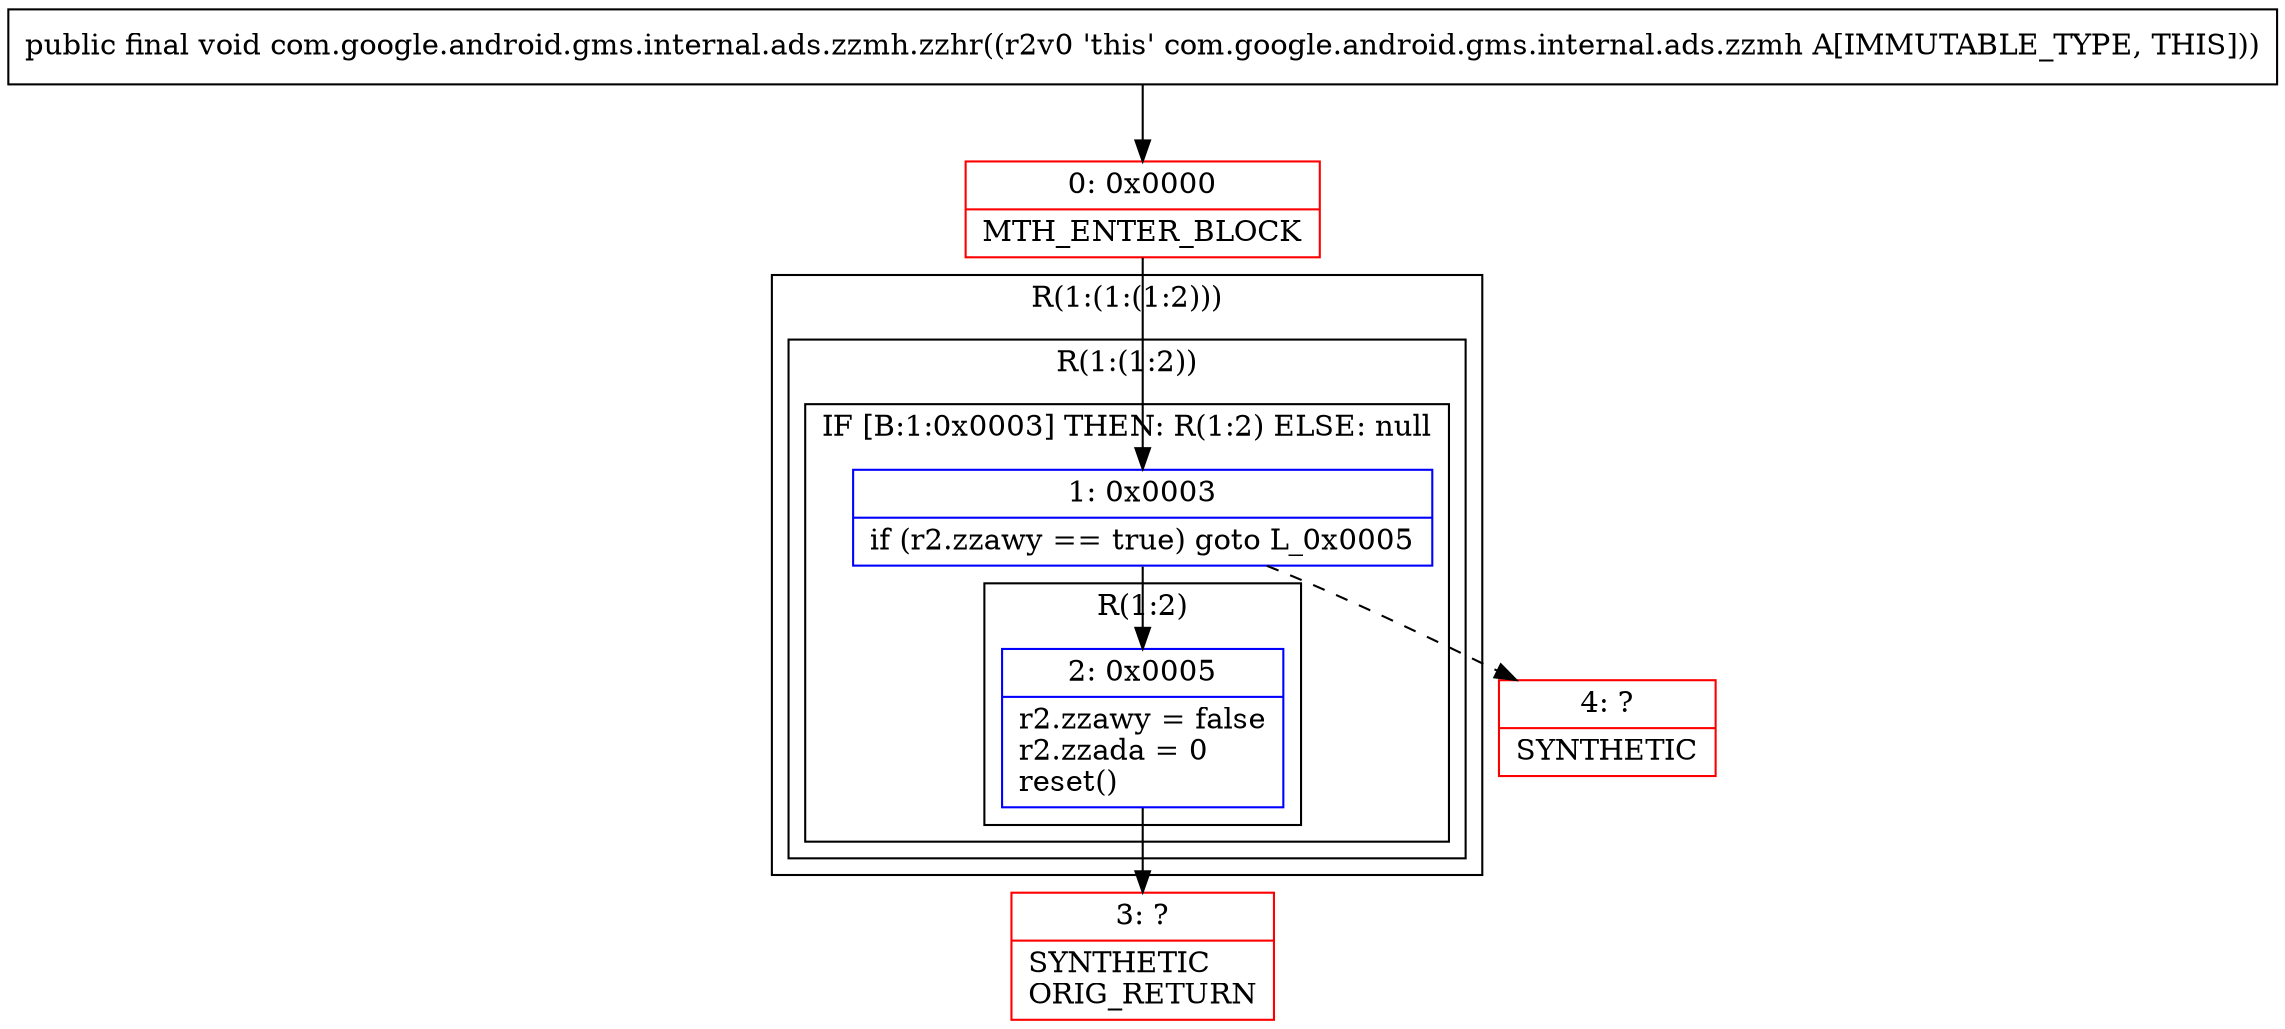 digraph "CFG forcom.google.android.gms.internal.ads.zzmh.zzhr()V" {
subgraph cluster_Region_1384129175 {
label = "R(1:(1:(1:2)))";
node [shape=record,color=blue];
subgraph cluster_Region_1407760429 {
label = "R(1:(1:2))";
node [shape=record,color=blue];
subgraph cluster_IfRegion_830291505 {
label = "IF [B:1:0x0003] THEN: R(1:2) ELSE: null";
node [shape=record,color=blue];
Node_1 [shape=record,label="{1\:\ 0x0003|if (r2.zzawy == true) goto L_0x0005\l}"];
subgraph cluster_Region_1013840276 {
label = "R(1:2)";
node [shape=record,color=blue];
Node_2 [shape=record,label="{2\:\ 0x0005|r2.zzawy = false\lr2.zzada = 0\lreset()\l}"];
}
}
}
}
Node_0 [shape=record,color=red,label="{0\:\ 0x0000|MTH_ENTER_BLOCK\l}"];
Node_3 [shape=record,color=red,label="{3\:\ ?|SYNTHETIC\lORIG_RETURN\l}"];
Node_4 [shape=record,color=red,label="{4\:\ ?|SYNTHETIC\l}"];
MethodNode[shape=record,label="{public final void com.google.android.gms.internal.ads.zzmh.zzhr((r2v0 'this' com.google.android.gms.internal.ads.zzmh A[IMMUTABLE_TYPE, THIS])) }"];
MethodNode -> Node_0;
Node_1 -> Node_2;
Node_1 -> Node_4[style=dashed];
Node_2 -> Node_3;
Node_0 -> Node_1;
}

